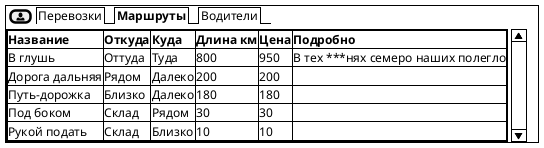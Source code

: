 @startsalt
skinparam defaultFontName Liberation Serif

{+

{ { [<&person>] } | {/ Перевозки | <b>Маршруты | Водители } }
{SI{#
    <b>Название | <b>Откуда | <b>Куда | <b>Длина км | <b>Цена | <b>Подробно

     В глушь | Оттуда | Туда | 800 | 950 | В тех ***нях семеро наших полегло
     Дорога дальняя | Рядом | Далеко | 200 | 200 | .
     Путь-дорожка | Близко | Далеко | 180 | 180 | .
     Под боком | Склад | Рядом | 30 | 30 | .
     Рукой подать | Склад | Близко | 10 | 10 | .
}}

}

@endsalt


